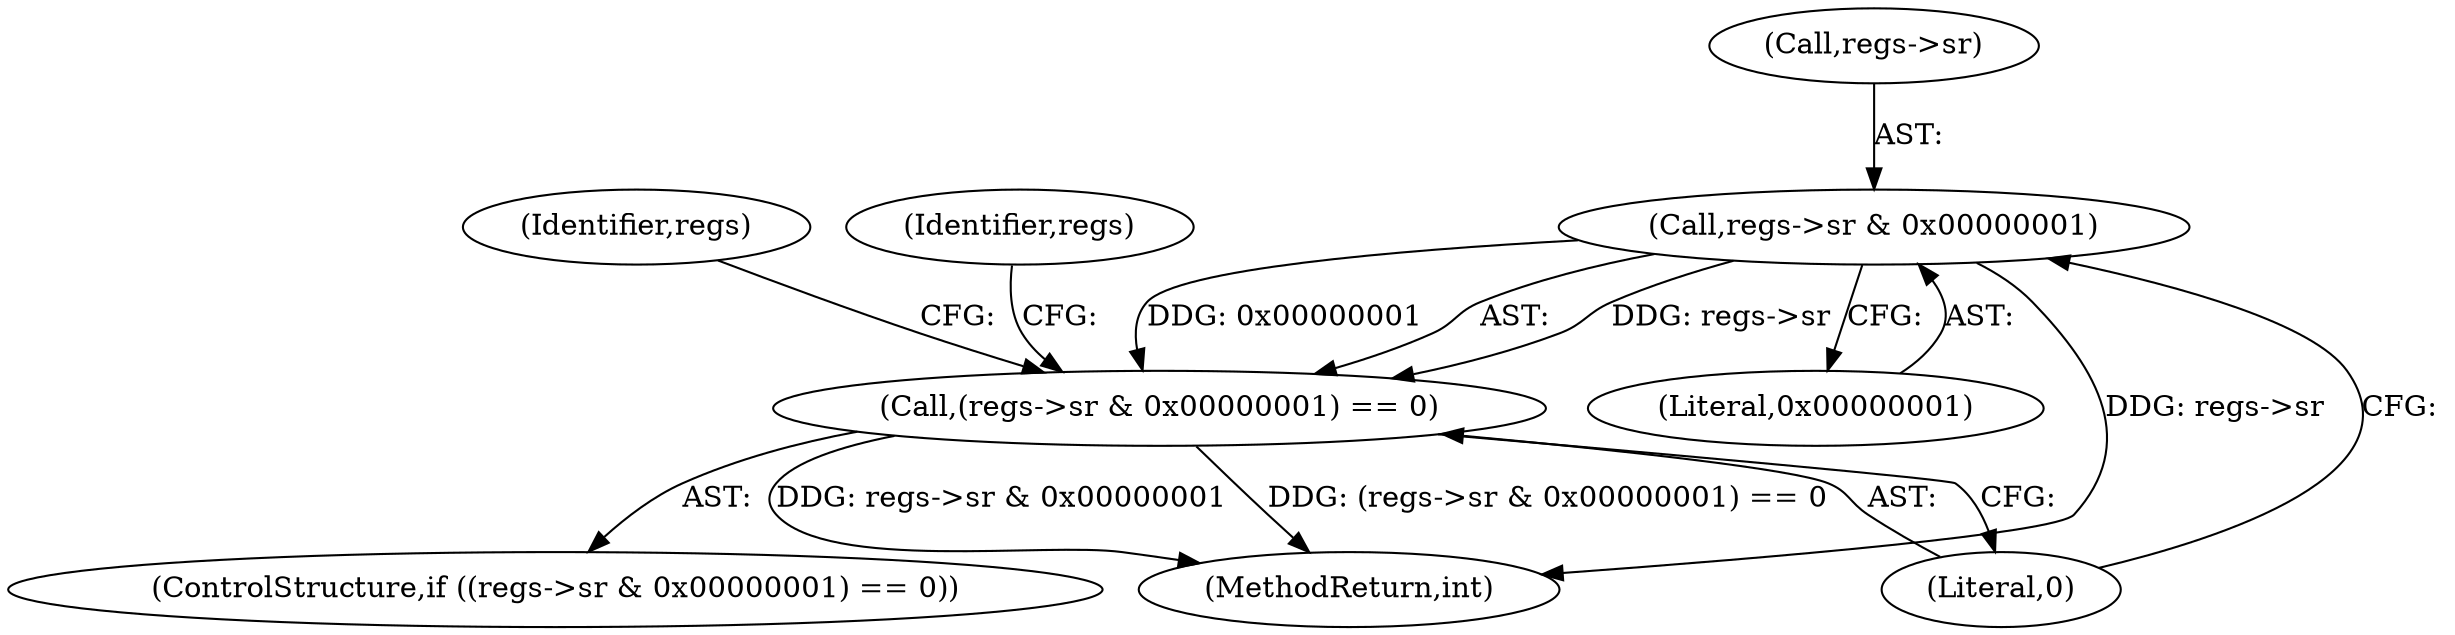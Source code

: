 digraph "0_linux_a8b0ca17b80e92faab46ee7179ba9e99ccb61233_23@pointer" {
"1000397" [label="(Call,regs->sr & 0x00000001)"];
"1000396" [label="(Call,(regs->sr & 0x00000001) == 0)"];
"1000402" [label="(Literal,0)"];
"1000396" [label="(Call,(regs->sr & 0x00000001) == 0)"];
"1000411" [label="(Identifier,regs)"];
"1000405" [label="(Identifier,regs)"];
"1000484" [label="(MethodReturn,int)"];
"1000397" [label="(Call,regs->sr & 0x00000001)"];
"1000401" [label="(Literal,0x00000001)"];
"1000395" [label="(ControlStructure,if ((regs->sr & 0x00000001) == 0))"];
"1000398" [label="(Call,regs->sr)"];
"1000397" -> "1000396"  [label="AST: "];
"1000397" -> "1000401"  [label="CFG: "];
"1000398" -> "1000397"  [label="AST: "];
"1000401" -> "1000397"  [label="AST: "];
"1000402" -> "1000397"  [label="CFG: "];
"1000397" -> "1000484"  [label="DDG: regs->sr"];
"1000397" -> "1000396"  [label="DDG: regs->sr"];
"1000397" -> "1000396"  [label="DDG: 0x00000001"];
"1000396" -> "1000395"  [label="AST: "];
"1000396" -> "1000402"  [label="CFG: "];
"1000402" -> "1000396"  [label="AST: "];
"1000405" -> "1000396"  [label="CFG: "];
"1000411" -> "1000396"  [label="CFG: "];
"1000396" -> "1000484"  [label="DDG: (regs->sr & 0x00000001) == 0"];
"1000396" -> "1000484"  [label="DDG: regs->sr & 0x00000001"];
}
